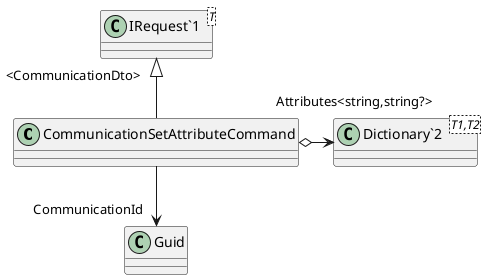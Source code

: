 @startuml
class CommunicationSetAttributeCommand {
}
class "IRequest`1"<T> {
}
class "Dictionary`2"<T1,T2> {
}
"IRequest`1" "<CommunicationDto>" <|-- CommunicationSetAttributeCommand
CommunicationSetAttributeCommand --> "CommunicationId" Guid
CommunicationSetAttributeCommand o-> "Attributes<string,string?>" "Dictionary`2"
@enduml
